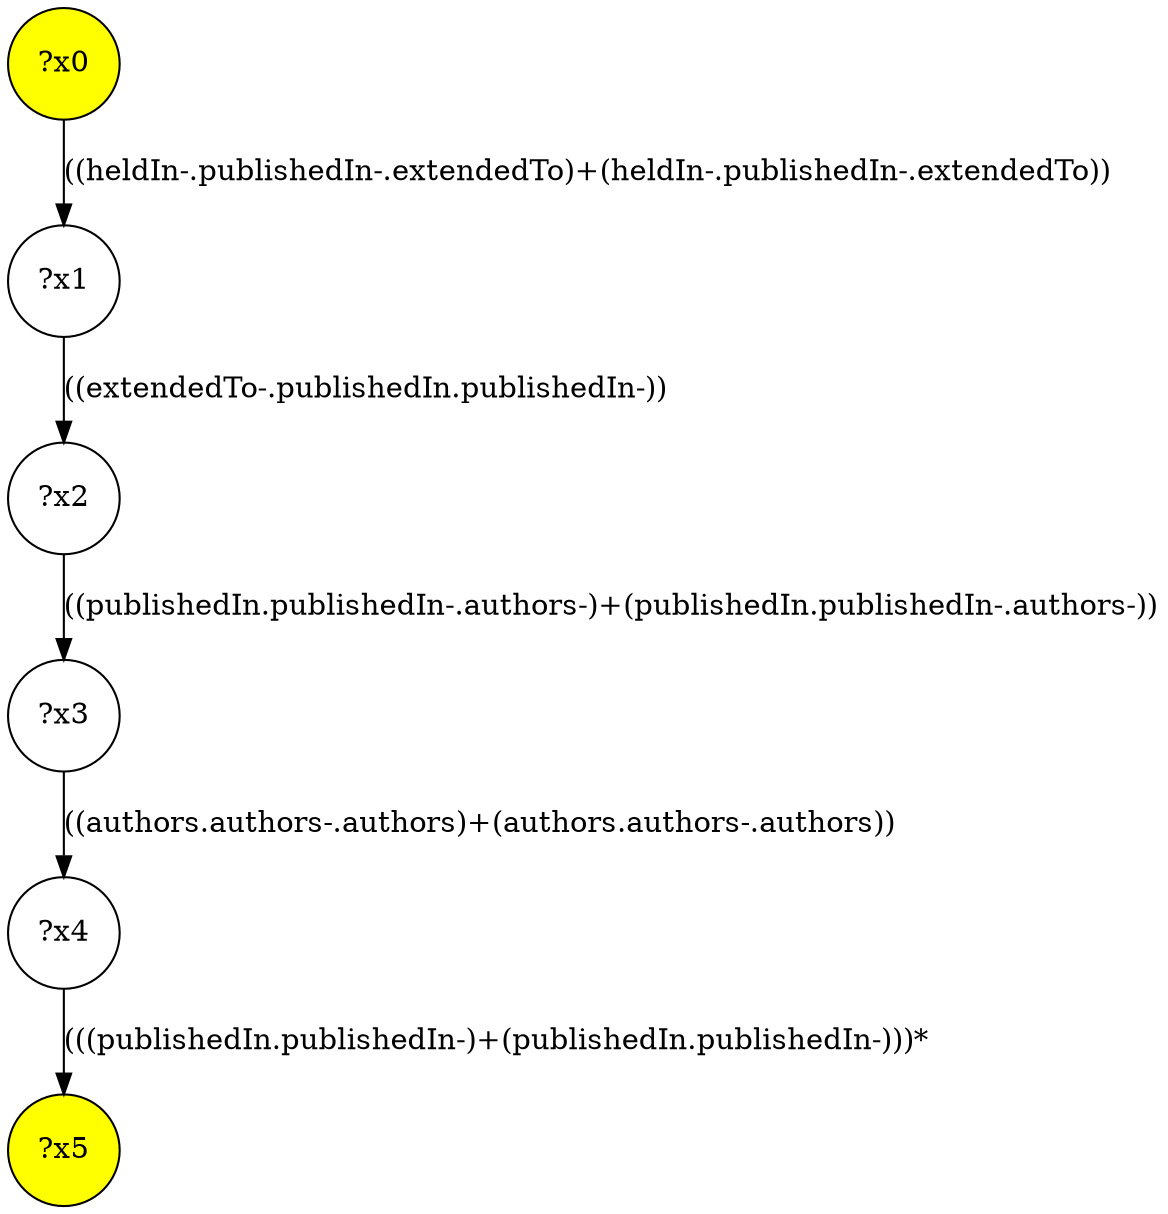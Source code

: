 digraph g {
	x0 [fillcolor="yellow", style="filled," shape=circle, label="?x0"];
	x5 [fillcolor="yellow", style="filled," shape=circle, label="?x5"];
	x1 [shape=circle, label="?x1"];
	x0 -> x1 [label="((heldIn-.publishedIn-.extendedTo)+(heldIn-.publishedIn-.extendedTo))"];
	x2 [shape=circle, label="?x2"];
	x1 -> x2 [label="((extendedTo-.publishedIn.publishedIn-))"];
	x3 [shape=circle, label="?x3"];
	x2 -> x3 [label="((publishedIn.publishedIn-.authors-)+(publishedIn.publishedIn-.authors-))"];
	x4 [shape=circle, label="?x4"];
	x3 -> x4 [label="((authors.authors-.authors)+(authors.authors-.authors))"];
	x4 -> x5 [label="(((publishedIn.publishedIn-)+(publishedIn.publishedIn-)))*"];
}
